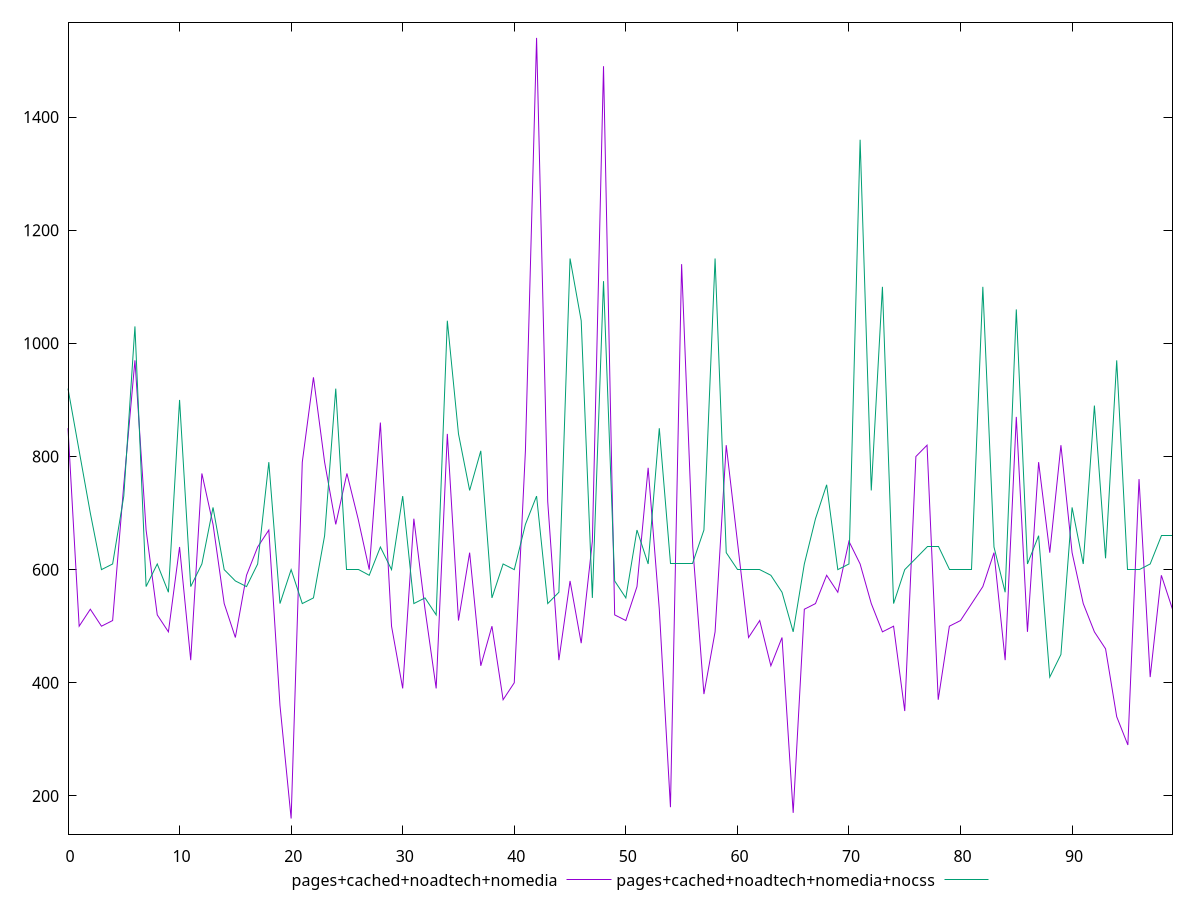 reset

$pagesCachedNoadtechNomedia <<EOF
0 850
1 500
2 530
3 500
4 510
5 750
6 970
7 670
8 520
9 490
10 640
11 440
12 770
13 680
14 540
15 480
16 590
17 640
18 670
19 360
20 160
21 790
22 940
23 790
24 680
25 770
26 690
27 600
28 860
29 500
30 390
31 690
32 530
33 390
34 840
35 510
36 630
37 430
38 500
39 370
40 400
41 810
42 1540
43 720
44 440
45 580
46 470
47 650
48 1490
49 520
50 510
51 570
52 780
53 530
54 180
55 1140
56 640
57 380
58 490
59 820
60 650
61 480
62 510
63 430
64 480
65 170
66 530
67 540
68 590
69 560
70 650
71 610
72 540
73 490
74 500
75 350
76 800
77 820
78 370
79 500
80 510
81 540
82 570
83 630
84 440
85 870
86 490
87 790
88 630
89 820
90 630
91 540
92 490
93 460
94 340
95 290
96 760
97 410
98 590
99 530
EOF

$pagesCachedNoadtechNomediaNocss <<EOF
0 920
1 810
2 700
3 600
4 610
5 730
6 1030
7 570
8 610
9 560
10 900
11 570
12 610
13 710
14 600
15 580
16 570
17 610
18 790
19 540
20 600
21 540
22 550
23 660
24 920
25 600
26 600
27 590
28 640
29 600
30 730
31 540
32 550
33 520
34 1040
35 840
36 740
37 810
38 550
39 610
40 600
41 680
42 730
43 540
44 560
45 1150
46 1040
47 550
48 1110
49 580
50 550
51 670
52 610
53 850
54 610
55 610
56 610
57 670
58 1150
59 630
60 600
61 600
62 600
63 590
64 560
65 490
66 610
67 690
68 750
69 600
70 610
71 1360
72 740
73 1100
74 540
75 600
76 620
77 640
78 640
79 600
80 600
81 600
82 1100
83 640
84 560
85 1060
86 610
87 660
88 410
89 450
90 710
91 610
92 890
93 620
94 970
95 600
96 600
97 610
98 660
99 660
EOF

set key outside below
set xrange [0:99]
set yrange [132.4:1567.6]
set trange [132.4:1567.6]
set terminal svg size 640, 520 enhanced background rgb 'white'
set output "report_00015_2021-02-09T16-11-33.973Z/uses-http2/comparison/line/3_vs_4.svg"

plot $pagesCachedNoadtechNomedia title "pages+cached+noadtech+nomedia" with line, \
     $pagesCachedNoadtechNomediaNocss title "pages+cached+noadtech+nomedia+nocss" with line

reset
